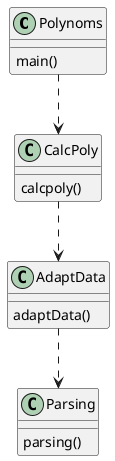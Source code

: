 @startuml
'https://plantuml.com/sequence-diagram

Polynoms ..> CalcPoly
Polynoms : main()
CalcPoly ..> AdaptData
CalcPoly : calcpoly()
AdaptData ..> Parsing
Parsing : parsing()
AdaptData : adaptData()

@enduml